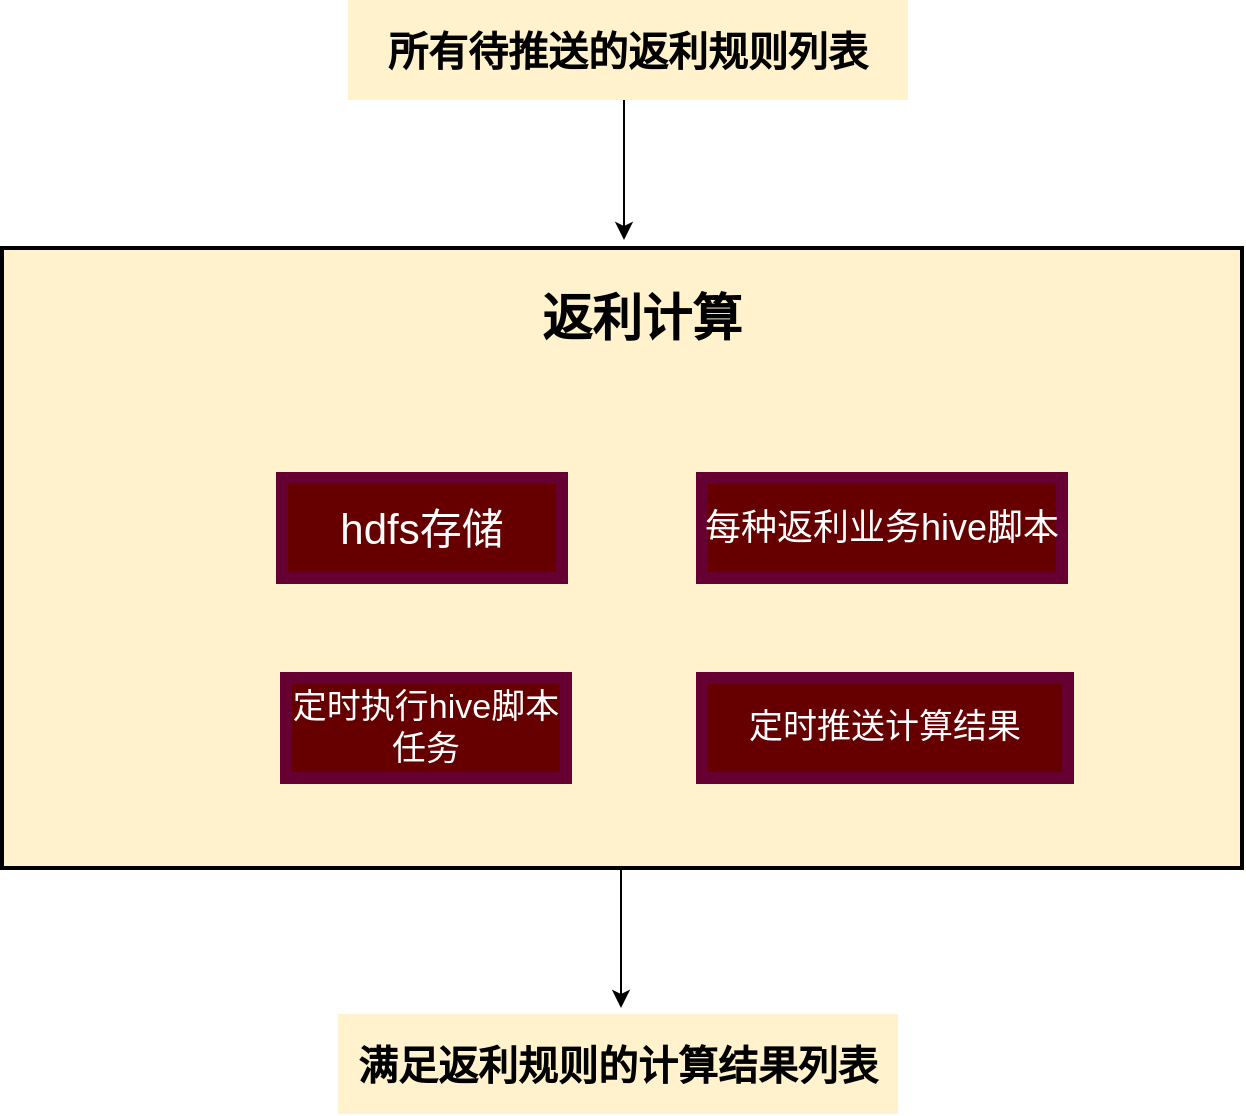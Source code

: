 <mxfile version="11.1.2" type="github"><diagram id="3tDHJ_n3xFuYlKJvQgBC" name="Page-1"><mxGraphModel dx="1186" dy="785" grid="1" gridSize="10" guides="1" tooltips="1" connect="1" arrows="1" fold="1" page="1" pageScale="1" pageWidth="827" pageHeight="1169" math="0" shadow="0"><root><mxCell id="0"/><mxCell id="1" parent="0"/><mxCell id="t01r2DhjYdoewFxwyD6U-8" value="" style="rounded=0;whiteSpace=wrap;html=1;strokeColor=#000000;strokeWidth=2;fillColor=#fff2cc;" vertex="1" parent="1"><mxGeometry x="157" y="559" width="620" height="310" as="geometry"/></mxCell><mxCell id="t01r2DhjYdoewFxwyD6U-2" value="&lt;font style=&quot;font-size: 21px&quot; color=&quot;#FFFFFF&quot;&gt;hdfs存储&lt;/font&gt;" style="rounded=0;whiteSpace=wrap;html=1;strokeColor=#660033;fillColor=#660000;strokeWidth=6;" vertex="1" parent="1"><mxGeometry x="297" y="674" width="140" height="50" as="geometry"/></mxCell><mxCell id="t01r2DhjYdoewFxwyD6U-3" value="&lt;b&gt;&lt;font style=&quot;font-size: 25px&quot;&gt;返利计算&lt;/font&gt;&lt;/b&gt;" style="text;html=1;strokeColor=none;fillColor=none;align=center;verticalAlign=middle;whiteSpace=wrap;rounded=0;" vertex="1" parent="1"><mxGeometry x="397" y="573" width="160" height="40" as="geometry"/></mxCell><mxCell id="t01r2DhjYdoewFxwyD6U-4" value="&lt;font style=&quot;font-size: 18px&quot; color=&quot;#FFFFFF&quot;&gt;每种返利业务hive脚本&lt;/font&gt;" style="rounded=0;whiteSpace=wrap;html=1;strokeColor=#660033;fillColor=#660000;strokeWidth=6;" vertex="1" parent="1"><mxGeometry x="507" y="674" width="180" height="50" as="geometry"/></mxCell><mxCell id="t01r2DhjYdoewFxwyD6U-5" value="&lt;font style=&quot;font-size: 17px&quot; color=&quot;#FFFFFF&quot;&gt;定时执行hive脚本任务&lt;/font&gt;" style="rounded=0;whiteSpace=wrap;html=1;strokeColor=#660033;fillColor=#660000;strokeWidth=6;" vertex="1" parent="1"><mxGeometry x="299" y="774" width="140" height="50" as="geometry"/></mxCell><mxCell id="t01r2DhjYdoewFxwyD6U-6" value="&lt;b&gt;&lt;font style=&quot;font-size: 20px&quot;&gt;&lt;font style=&quot;font-size: 20px&quot;&gt;所有待推送的返利规则&lt;/font&gt;列表&lt;/font&gt;&lt;/b&gt;" style="rounded=0;whiteSpace=wrap;html=1;strokeColor=none;strokeWidth=6;fillColor=#fff2cc;" vertex="1" parent="1"><mxGeometry x="330" y="435" width="280" height="50" as="geometry"/></mxCell><mxCell id="t01r2DhjYdoewFxwyD6U-9" value="" style="endArrow=classic;html=1;" edge="1" parent="1"><mxGeometry width="50" height="50" relative="1" as="geometry"><mxPoint x="468" y="485" as="sourcePoint"/><mxPoint x="468" y="555" as="targetPoint"/></mxGeometry></mxCell><mxCell id="t01r2DhjYdoewFxwyD6U-10" value="&lt;font style=&quot;font-size: 17px&quot; color=&quot;#FFFFFF&quot;&gt;定时推送计算结果&lt;/font&gt;" style="rounded=0;whiteSpace=wrap;html=1;strokeColor=#660033;fillColor=#660000;strokeWidth=6;" vertex="1" parent="1"><mxGeometry x="507" y="774" width="183" height="50" as="geometry"/></mxCell><mxCell id="t01r2DhjYdoewFxwyD6U-11" value="&lt;font style=&quot;font-size: 20px&quot;&gt;&lt;b&gt;满足返利规则的计算结果列表&lt;/b&gt;&lt;/font&gt;" style="rounded=0;whiteSpace=wrap;html=1;strokeColor=none;strokeWidth=6;fillColor=#fff2cc;" vertex="1" parent="1"><mxGeometry x="325" y="942" width="280" height="50" as="geometry"/></mxCell><mxCell id="t01r2DhjYdoewFxwyD6U-13" value="" style="endArrow=classic;html=1;" edge="1" parent="1"><mxGeometry width="50" height="50" relative="1" as="geometry"><mxPoint x="466.5" y="869" as="sourcePoint"/><mxPoint x="466.5" y="939" as="targetPoint"/></mxGeometry></mxCell></root></mxGraphModel></diagram></mxfile>
